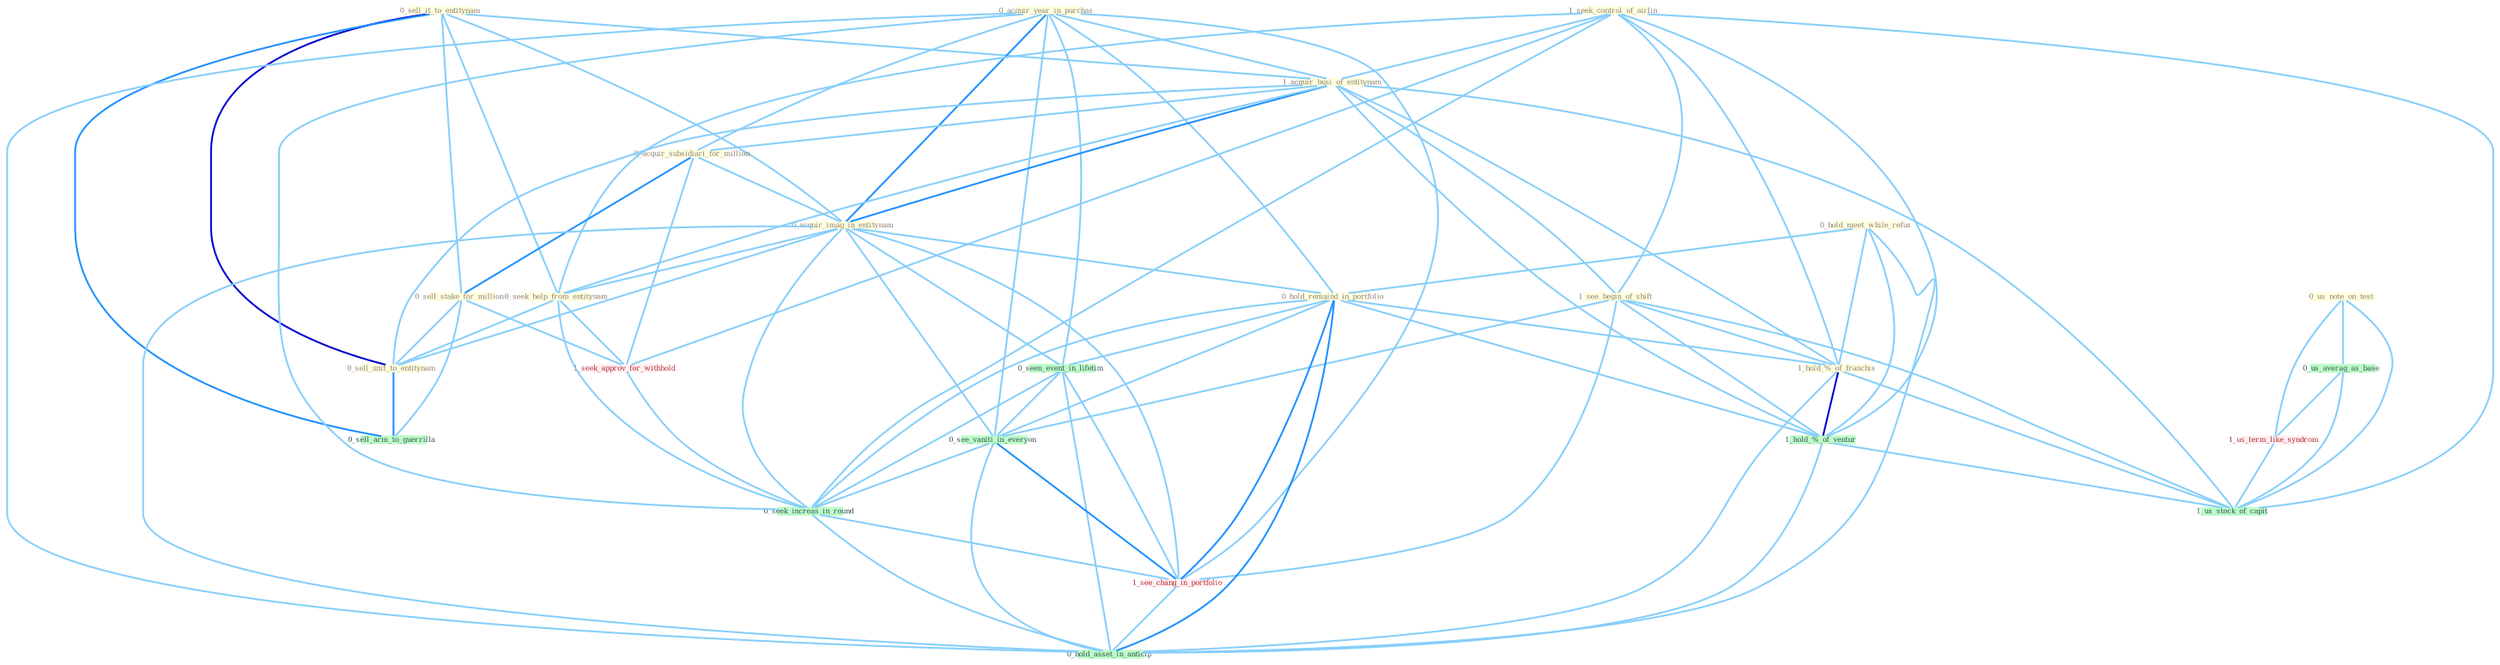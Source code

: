 Graph G{ 
    node
    [shape=polygon,style=filled,width=.5,height=.06,color="#BDFCC9",fixedsize=true,fontsize=4,
    fontcolor="#2f4f4f"];
    {node
    [color="#ffffe0", fontcolor="#8b7d6b"] "0_sell_it_to_entitynam " "0_acquir_year_in_purchas " "1_seek_control_of_airlin " "1_acquir_busi_of_entitynam " "0_acquir_subsidiari_for_million " "0_us_note_on_test " "0_hold_meet_while_refus " "1_see_begin_of_shift " "0_acquir_imag_in_entitynam " "0_hold_remaind_in_portfolio " "0_seek_help_from_entitynam " "1_hold_%_of_franchis " "0_sell_stake_for_million " "0_sell_unit_to_entitynam "}
{node [color="#fff0f5", fontcolor="#b22222"] "1_us_term_like_syndrom " "1_seek_approv_for_withhold " "1_see_chang_in_portfolio "}
edge [color="#B0E2FF"];

	"0_sell_it_to_entitynam " -- "1_acquir_busi_of_entitynam " [w="1", color="#87cefa" ];
	"0_sell_it_to_entitynam " -- "0_acquir_imag_in_entitynam " [w="1", color="#87cefa" ];
	"0_sell_it_to_entitynam " -- "0_seek_help_from_entitynam " [w="1", color="#87cefa" ];
	"0_sell_it_to_entitynam " -- "0_sell_stake_for_million " [w="1", color="#87cefa" ];
	"0_sell_it_to_entitynam " -- "0_sell_unit_to_entitynam " [w="3", color="#0000cd" , len=0.6];
	"0_sell_it_to_entitynam " -- "0_sell_arm_to_guerrilla " [w="2", color="#1e90ff" , len=0.8];
	"0_acquir_year_in_purchas " -- "1_acquir_busi_of_entitynam " [w="1", color="#87cefa" ];
	"0_acquir_year_in_purchas " -- "0_acquir_subsidiari_for_million " [w="1", color="#87cefa" ];
	"0_acquir_year_in_purchas " -- "0_acquir_imag_in_entitynam " [w="2", color="#1e90ff" , len=0.8];
	"0_acquir_year_in_purchas " -- "0_hold_remaind_in_portfolio " [w="1", color="#87cefa" ];
	"0_acquir_year_in_purchas " -- "0_seen_event_in_lifetim " [w="1", color="#87cefa" ];
	"0_acquir_year_in_purchas " -- "0_see_vaniti_in_everyon " [w="1", color="#87cefa" ];
	"0_acquir_year_in_purchas " -- "0_seek_increas_in_round " [w="1", color="#87cefa" ];
	"0_acquir_year_in_purchas " -- "1_see_chang_in_portfolio " [w="1", color="#87cefa" ];
	"0_acquir_year_in_purchas " -- "0_hold_asset_in_anticip " [w="1", color="#87cefa" ];
	"1_seek_control_of_airlin " -- "1_acquir_busi_of_entitynam " [w="1", color="#87cefa" ];
	"1_seek_control_of_airlin " -- "1_see_begin_of_shift " [w="1", color="#87cefa" ];
	"1_seek_control_of_airlin " -- "0_seek_help_from_entitynam " [w="1", color="#87cefa" ];
	"1_seek_control_of_airlin " -- "1_hold_%_of_franchis " [w="1", color="#87cefa" ];
	"1_seek_control_of_airlin " -- "1_seek_approv_for_withhold " [w="1", color="#87cefa" ];
	"1_seek_control_of_airlin " -- "1_hold_%_of_ventur " [w="1", color="#87cefa" ];
	"1_seek_control_of_airlin " -- "0_seek_increas_in_round " [w="1", color="#87cefa" ];
	"1_seek_control_of_airlin " -- "1_us_stock_of_capit " [w="1", color="#87cefa" ];
	"1_acquir_busi_of_entitynam " -- "0_acquir_subsidiari_for_million " [w="1", color="#87cefa" ];
	"1_acquir_busi_of_entitynam " -- "1_see_begin_of_shift " [w="1", color="#87cefa" ];
	"1_acquir_busi_of_entitynam " -- "0_acquir_imag_in_entitynam " [w="2", color="#1e90ff" , len=0.8];
	"1_acquir_busi_of_entitynam " -- "0_seek_help_from_entitynam " [w="1", color="#87cefa" ];
	"1_acquir_busi_of_entitynam " -- "1_hold_%_of_franchis " [w="1", color="#87cefa" ];
	"1_acquir_busi_of_entitynam " -- "0_sell_unit_to_entitynam " [w="1", color="#87cefa" ];
	"1_acquir_busi_of_entitynam " -- "1_hold_%_of_ventur " [w="1", color="#87cefa" ];
	"1_acquir_busi_of_entitynam " -- "1_us_stock_of_capit " [w="1", color="#87cefa" ];
	"0_acquir_subsidiari_for_million " -- "0_acquir_imag_in_entitynam " [w="1", color="#87cefa" ];
	"0_acquir_subsidiari_for_million " -- "0_sell_stake_for_million " [w="2", color="#1e90ff" , len=0.8];
	"0_acquir_subsidiari_for_million " -- "1_seek_approv_for_withhold " [w="1", color="#87cefa" ];
	"0_us_note_on_test " -- "0_us_averag_as_base " [w="1", color="#87cefa" ];
	"0_us_note_on_test " -- "1_us_term_like_syndrom " [w="1", color="#87cefa" ];
	"0_us_note_on_test " -- "1_us_stock_of_capit " [w="1", color="#87cefa" ];
	"0_hold_meet_while_refus " -- "0_hold_remaind_in_portfolio " [w="1", color="#87cefa" ];
	"0_hold_meet_while_refus " -- "1_hold_%_of_franchis " [w="1", color="#87cefa" ];
	"0_hold_meet_while_refus " -- "1_hold_%_of_ventur " [w="1", color="#87cefa" ];
	"0_hold_meet_while_refus " -- "0_hold_asset_in_anticip " [w="1", color="#87cefa" ];
	"1_see_begin_of_shift " -- "1_hold_%_of_franchis " [w="1", color="#87cefa" ];
	"1_see_begin_of_shift " -- "1_hold_%_of_ventur " [w="1", color="#87cefa" ];
	"1_see_begin_of_shift " -- "0_see_vaniti_in_everyon " [w="1", color="#87cefa" ];
	"1_see_begin_of_shift " -- "1_us_stock_of_capit " [w="1", color="#87cefa" ];
	"1_see_begin_of_shift " -- "1_see_chang_in_portfolio " [w="1", color="#87cefa" ];
	"0_acquir_imag_in_entitynam " -- "0_hold_remaind_in_portfolio " [w="1", color="#87cefa" ];
	"0_acquir_imag_in_entitynam " -- "0_seek_help_from_entitynam " [w="1", color="#87cefa" ];
	"0_acquir_imag_in_entitynam " -- "0_sell_unit_to_entitynam " [w="1", color="#87cefa" ];
	"0_acquir_imag_in_entitynam " -- "0_seen_event_in_lifetim " [w="1", color="#87cefa" ];
	"0_acquir_imag_in_entitynam " -- "0_see_vaniti_in_everyon " [w="1", color="#87cefa" ];
	"0_acquir_imag_in_entitynam " -- "0_seek_increas_in_round " [w="1", color="#87cefa" ];
	"0_acquir_imag_in_entitynam " -- "1_see_chang_in_portfolio " [w="1", color="#87cefa" ];
	"0_acquir_imag_in_entitynam " -- "0_hold_asset_in_anticip " [w="1", color="#87cefa" ];
	"0_hold_remaind_in_portfolio " -- "1_hold_%_of_franchis " [w="1", color="#87cefa" ];
	"0_hold_remaind_in_portfolio " -- "0_seen_event_in_lifetim " [w="1", color="#87cefa" ];
	"0_hold_remaind_in_portfolio " -- "1_hold_%_of_ventur " [w="1", color="#87cefa" ];
	"0_hold_remaind_in_portfolio " -- "0_see_vaniti_in_everyon " [w="1", color="#87cefa" ];
	"0_hold_remaind_in_portfolio " -- "0_seek_increas_in_round " [w="1", color="#87cefa" ];
	"0_hold_remaind_in_portfolio " -- "1_see_chang_in_portfolio " [w="2", color="#1e90ff" , len=0.8];
	"0_hold_remaind_in_portfolio " -- "0_hold_asset_in_anticip " [w="2", color="#1e90ff" , len=0.8];
	"0_seek_help_from_entitynam " -- "0_sell_unit_to_entitynam " [w="1", color="#87cefa" ];
	"0_seek_help_from_entitynam " -- "1_seek_approv_for_withhold " [w="1", color="#87cefa" ];
	"0_seek_help_from_entitynam " -- "0_seek_increas_in_round " [w="1", color="#87cefa" ];
	"1_hold_%_of_franchis " -- "1_hold_%_of_ventur " [w="3", color="#0000cd" , len=0.6];
	"1_hold_%_of_franchis " -- "1_us_stock_of_capit " [w="1", color="#87cefa" ];
	"1_hold_%_of_franchis " -- "0_hold_asset_in_anticip " [w="1", color="#87cefa" ];
	"0_sell_stake_for_million " -- "0_sell_unit_to_entitynam " [w="1", color="#87cefa" ];
	"0_sell_stake_for_million " -- "1_seek_approv_for_withhold " [w="1", color="#87cefa" ];
	"0_sell_stake_for_million " -- "0_sell_arm_to_guerrilla " [w="1", color="#87cefa" ];
	"0_sell_unit_to_entitynam " -- "0_sell_arm_to_guerrilla " [w="2", color="#1e90ff" , len=0.8];
	"0_seen_event_in_lifetim " -- "0_see_vaniti_in_everyon " [w="1", color="#87cefa" ];
	"0_seen_event_in_lifetim " -- "0_seek_increas_in_round " [w="1", color="#87cefa" ];
	"0_seen_event_in_lifetim " -- "1_see_chang_in_portfolio " [w="1", color="#87cefa" ];
	"0_seen_event_in_lifetim " -- "0_hold_asset_in_anticip " [w="1", color="#87cefa" ];
	"0_us_averag_as_base " -- "1_us_term_like_syndrom " [w="1", color="#87cefa" ];
	"0_us_averag_as_base " -- "1_us_stock_of_capit " [w="1", color="#87cefa" ];
	"1_us_term_like_syndrom " -- "1_us_stock_of_capit " [w="1", color="#87cefa" ];
	"1_seek_approv_for_withhold " -- "0_seek_increas_in_round " [w="1", color="#87cefa" ];
	"1_hold_%_of_ventur " -- "1_us_stock_of_capit " [w="1", color="#87cefa" ];
	"1_hold_%_of_ventur " -- "0_hold_asset_in_anticip " [w="1", color="#87cefa" ];
	"0_see_vaniti_in_everyon " -- "0_seek_increas_in_round " [w="1", color="#87cefa" ];
	"0_see_vaniti_in_everyon " -- "1_see_chang_in_portfolio " [w="2", color="#1e90ff" , len=0.8];
	"0_see_vaniti_in_everyon " -- "0_hold_asset_in_anticip " [w="1", color="#87cefa" ];
	"0_seek_increas_in_round " -- "1_see_chang_in_portfolio " [w="1", color="#87cefa" ];
	"0_seek_increas_in_round " -- "0_hold_asset_in_anticip " [w="1", color="#87cefa" ];
	"1_see_chang_in_portfolio " -- "0_hold_asset_in_anticip " [w="1", color="#87cefa" ];
}